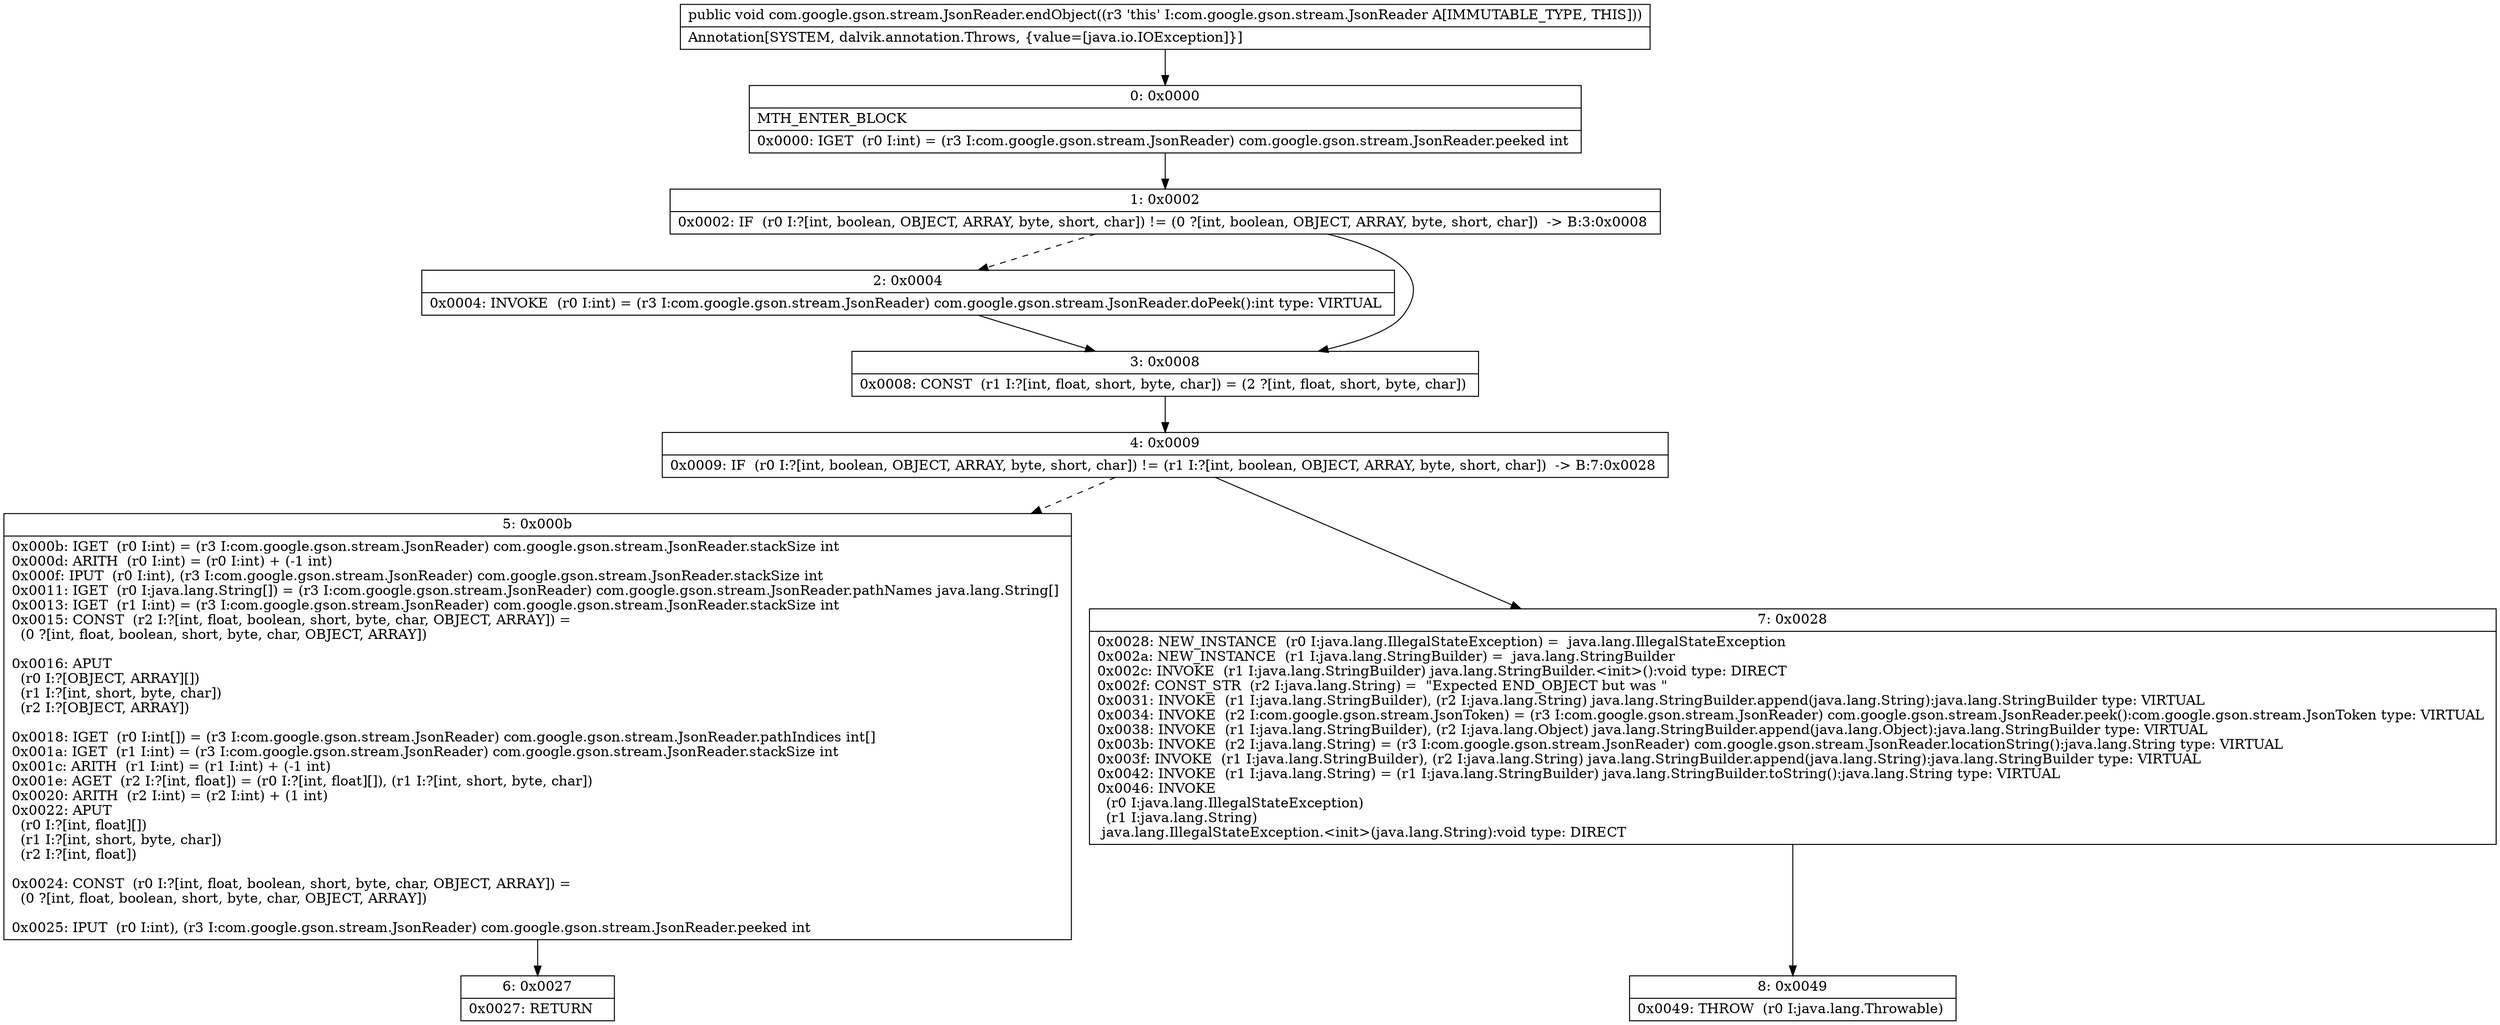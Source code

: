 digraph "CFG forcom.google.gson.stream.JsonReader.endObject()V" {
Node_0 [shape=record,label="{0\:\ 0x0000|MTH_ENTER_BLOCK\l|0x0000: IGET  (r0 I:int) = (r3 I:com.google.gson.stream.JsonReader) com.google.gson.stream.JsonReader.peeked int \l}"];
Node_1 [shape=record,label="{1\:\ 0x0002|0x0002: IF  (r0 I:?[int, boolean, OBJECT, ARRAY, byte, short, char]) != (0 ?[int, boolean, OBJECT, ARRAY, byte, short, char])  \-\> B:3:0x0008 \l}"];
Node_2 [shape=record,label="{2\:\ 0x0004|0x0004: INVOKE  (r0 I:int) = (r3 I:com.google.gson.stream.JsonReader) com.google.gson.stream.JsonReader.doPeek():int type: VIRTUAL \l}"];
Node_3 [shape=record,label="{3\:\ 0x0008|0x0008: CONST  (r1 I:?[int, float, short, byte, char]) = (2 ?[int, float, short, byte, char]) \l}"];
Node_4 [shape=record,label="{4\:\ 0x0009|0x0009: IF  (r0 I:?[int, boolean, OBJECT, ARRAY, byte, short, char]) != (r1 I:?[int, boolean, OBJECT, ARRAY, byte, short, char])  \-\> B:7:0x0028 \l}"];
Node_5 [shape=record,label="{5\:\ 0x000b|0x000b: IGET  (r0 I:int) = (r3 I:com.google.gson.stream.JsonReader) com.google.gson.stream.JsonReader.stackSize int \l0x000d: ARITH  (r0 I:int) = (r0 I:int) + (\-1 int) \l0x000f: IPUT  (r0 I:int), (r3 I:com.google.gson.stream.JsonReader) com.google.gson.stream.JsonReader.stackSize int \l0x0011: IGET  (r0 I:java.lang.String[]) = (r3 I:com.google.gson.stream.JsonReader) com.google.gson.stream.JsonReader.pathNames java.lang.String[] \l0x0013: IGET  (r1 I:int) = (r3 I:com.google.gson.stream.JsonReader) com.google.gson.stream.JsonReader.stackSize int \l0x0015: CONST  (r2 I:?[int, float, boolean, short, byte, char, OBJECT, ARRAY]) = \l  (0 ?[int, float, boolean, short, byte, char, OBJECT, ARRAY])\l \l0x0016: APUT  \l  (r0 I:?[OBJECT, ARRAY][])\l  (r1 I:?[int, short, byte, char])\l  (r2 I:?[OBJECT, ARRAY])\l \l0x0018: IGET  (r0 I:int[]) = (r3 I:com.google.gson.stream.JsonReader) com.google.gson.stream.JsonReader.pathIndices int[] \l0x001a: IGET  (r1 I:int) = (r3 I:com.google.gson.stream.JsonReader) com.google.gson.stream.JsonReader.stackSize int \l0x001c: ARITH  (r1 I:int) = (r1 I:int) + (\-1 int) \l0x001e: AGET  (r2 I:?[int, float]) = (r0 I:?[int, float][]), (r1 I:?[int, short, byte, char]) \l0x0020: ARITH  (r2 I:int) = (r2 I:int) + (1 int) \l0x0022: APUT  \l  (r0 I:?[int, float][])\l  (r1 I:?[int, short, byte, char])\l  (r2 I:?[int, float])\l \l0x0024: CONST  (r0 I:?[int, float, boolean, short, byte, char, OBJECT, ARRAY]) = \l  (0 ?[int, float, boolean, short, byte, char, OBJECT, ARRAY])\l \l0x0025: IPUT  (r0 I:int), (r3 I:com.google.gson.stream.JsonReader) com.google.gson.stream.JsonReader.peeked int \l}"];
Node_6 [shape=record,label="{6\:\ 0x0027|0x0027: RETURN   \l}"];
Node_7 [shape=record,label="{7\:\ 0x0028|0x0028: NEW_INSTANCE  (r0 I:java.lang.IllegalStateException) =  java.lang.IllegalStateException \l0x002a: NEW_INSTANCE  (r1 I:java.lang.StringBuilder) =  java.lang.StringBuilder \l0x002c: INVOKE  (r1 I:java.lang.StringBuilder) java.lang.StringBuilder.\<init\>():void type: DIRECT \l0x002f: CONST_STR  (r2 I:java.lang.String) =  \"Expected END_OBJECT but was \" \l0x0031: INVOKE  (r1 I:java.lang.StringBuilder), (r2 I:java.lang.String) java.lang.StringBuilder.append(java.lang.String):java.lang.StringBuilder type: VIRTUAL \l0x0034: INVOKE  (r2 I:com.google.gson.stream.JsonToken) = (r3 I:com.google.gson.stream.JsonReader) com.google.gson.stream.JsonReader.peek():com.google.gson.stream.JsonToken type: VIRTUAL \l0x0038: INVOKE  (r1 I:java.lang.StringBuilder), (r2 I:java.lang.Object) java.lang.StringBuilder.append(java.lang.Object):java.lang.StringBuilder type: VIRTUAL \l0x003b: INVOKE  (r2 I:java.lang.String) = (r3 I:com.google.gson.stream.JsonReader) com.google.gson.stream.JsonReader.locationString():java.lang.String type: VIRTUAL \l0x003f: INVOKE  (r1 I:java.lang.StringBuilder), (r2 I:java.lang.String) java.lang.StringBuilder.append(java.lang.String):java.lang.StringBuilder type: VIRTUAL \l0x0042: INVOKE  (r1 I:java.lang.String) = (r1 I:java.lang.StringBuilder) java.lang.StringBuilder.toString():java.lang.String type: VIRTUAL \l0x0046: INVOKE  \l  (r0 I:java.lang.IllegalStateException)\l  (r1 I:java.lang.String)\l java.lang.IllegalStateException.\<init\>(java.lang.String):void type: DIRECT \l}"];
Node_8 [shape=record,label="{8\:\ 0x0049|0x0049: THROW  (r0 I:java.lang.Throwable) \l}"];
MethodNode[shape=record,label="{public void com.google.gson.stream.JsonReader.endObject((r3 'this' I:com.google.gson.stream.JsonReader A[IMMUTABLE_TYPE, THIS]))  | Annotation[SYSTEM, dalvik.annotation.Throws, \{value=[java.io.IOException]\}]\l}"];
MethodNode -> Node_0;
Node_0 -> Node_1;
Node_1 -> Node_2[style=dashed];
Node_1 -> Node_3;
Node_2 -> Node_3;
Node_3 -> Node_4;
Node_4 -> Node_5[style=dashed];
Node_4 -> Node_7;
Node_5 -> Node_6;
Node_7 -> Node_8;
}

